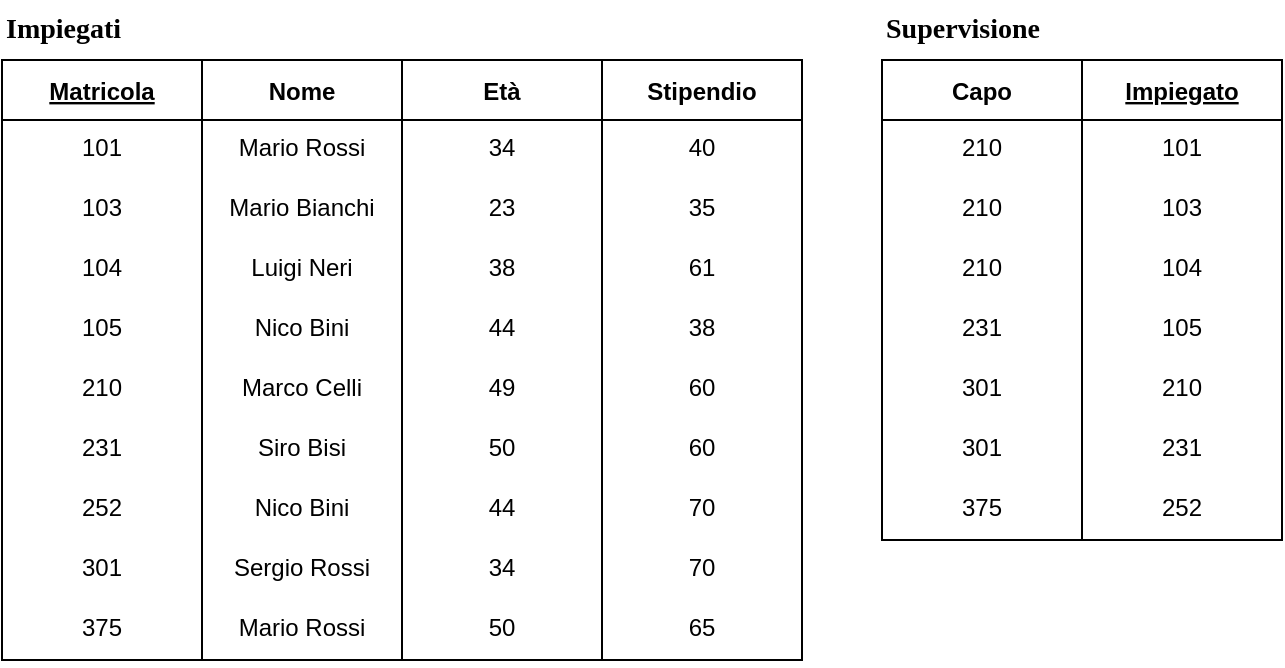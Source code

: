 <mxfile version="20.7.4" type="device"><diagram id="KrRycphu5fPsfTB8jRte" name="Pagina-1"><mxGraphModel dx="989" dy="582" grid="1" gridSize="10" guides="1" tooltips="1" connect="1" arrows="1" fold="1" page="1" pageScale="1" pageWidth="827" pageHeight="1169" math="0" shadow="0"><root><mxCell id="0"/><mxCell id="1" parent="0"/><mxCell id="bEB6cD-XpSalKRO0aOB3-1" value="Impiegati" style="text;html=1;align=left;verticalAlign=middle;resizable=0;points=[];autosize=1;strokeColor=none;fillColor=none;fontStyle=1;fontFamily=Times New Roman;fontSize=14;" vertex="1" parent="1"><mxGeometry x="40" y="240" width="80" height="30" as="geometry"/></mxCell><mxCell id="bEB6cD-XpSalKRO0aOB3-2" value="Matricola" style="swimlane;startSize=30;fontStyle=5" vertex="1" parent="1"><mxGeometry x="40" y="270" width="100" height="300" as="geometry"/></mxCell><mxCell id="bEB6cD-XpSalKRO0aOB3-3" value="101" style="text;strokeColor=none;fillColor=none;spacingLeft=4;spacingRight=4;overflow=hidden;rotatable=0;points=[[0,0.5],[1,0.5]];portConstraint=eastwest;fontSize=12;align=center;" vertex="1" parent="bEB6cD-XpSalKRO0aOB3-2"><mxGeometry y="30" width="100" height="30" as="geometry"/></mxCell><mxCell id="bEB6cD-XpSalKRO0aOB3-4" value="103" style="text;strokeColor=none;fillColor=none;spacingLeft=4;spacingRight=4;overflow=hidden;rotatable=0;points=[[0,0.5],[1,0.5]];portConstraint=eastwest;fontSize=12;align=center;" vertex="1" parent="bEB6cD-XpSalKRO0aOB3-2"><mxGeometry y="60" width="100" height="30" as="geometry"/></mxCell><mxCell id="bEB6cD-XpSalKRO0aOB3-5" value="104" style="text;strokeColor=none;fillColor=none;spacingLeft=4;spacingRight=4;overflow=hidden;rotatable=0;points=[[0,0.5],[1,0.5]];portConstraint=eastwest;fontSize=12;align=center;" vertex="1" parent="bEB6cD-XpSalKRO0aOB3-2"><mxGeometry y="90" width="100" height="30" as="geometry"/></mxCell><mxCell id="bEB6cD-XpSalKRO0aOB3-6" value="Mario Rossi" style="text;strokeColor=none;fillColor=none;spacingLeft=4;spacingRight=4;overflow=hidden;rotatable=0;points=[[0,0.5],[1,0.5]];portConstraint=eastwest;fontSize=12;align=center;" vertex="1" parent="bEB6cD-XpSalKRO0aOB3-2"><mxGeometry x="100" y="30" width="100" height="30" as="geometry"/></mxCell><mxCell id="bEB6cD-XpSalKRO0aOB3-7" value="Mario Bianchi" style="text;strokeColor=none;fillColor=none;spacingLeft=4;spacingRight=4;overflow=hidden;rotatable=0;points=[[0,0.5],[1,0.5]];portConstraint=eastwest;fontSize=12;align=center;" vertex="1" parent="bEB6cD-XpSalKRO0aOB3-2"><mxGeometry x="100" y="60" width="100" height="30" as="geometry"/></mxCell><mxCell id="bEB6cD-XpSalKRO0aOB3-8" value="Luigi Neri" style="text;strokeColor=none;fillColor=none;spacingLeft=4;spacingRight=4;overflow=hidden;rotatable=0;points=[[0,0.5],[1,0.5]];portConstraint=eastwest;fontSize=12;align=center;" vertex="1" parent="bEB6cD-XpSalKRO0aOB3-2"><mxGeometry x="100" y="90" width="100" height="30" as="geometry"/></mxCell><mxCell id="bEB6cD-XpSalKRO0aOB3-66" value="231" style="text;strokeColor=none;fillColor=none;spacingLeft=4;spacingRight=4;overflow=hidden;rotatable=0;points=[[0,0.5],[1,0.5]];portConstraint=eastwest;fontSize=12;align=center;" vertex="1" parent="bEB6cD-XpSalKRO0aOB3-2"><mxGeometry y="180" width="100" height="30" as="geometry"/></mxCell><mxCell id="bEB6cD-XpSalKRO0aOB3-67" value="252" style="text;strokeColor=none;fillColor=none;spacingLeft=4;spacingRight=4;overflow=hidden;rotatable=0;points=[[0,0.5],[1,0.5]];portConstraint=eastwest;fontSize=12;align=center;" vertex="1" parent="bEB6cD-XpSalKRO0aOB3-2"><mxGeometry y="210" width="100" height="30" as="geometry"/></mxCell><mxCell id="bEB6cD-XpSalKRO0aOB3-68" value="301" style="text;strokeColor=none;fillColor=none;spacingLeft=4;spacingRight=4;overflow=hidden;rotatable=0;points=[[0,0.5],[1,0.5]];portConstraint=eastwest;fontSize=12;align=center;" vertex="1" parent="bEB6cD-XpSalKRO0aOB3-2"><mxGeometry y="240" width="100" height="30" as="geometry"/></mxCell><mxCell id="bEB6cD-XpSalKRO0aOB3-69" value="375" style="text;strokeColor=none;fillColor=none;spacingLeft=4;spacingRight=4;overflow=hidden;rotatable=0;points=[[0,0.5],[1,0.5]];portConstraint=eastwest;fontSize=12;align=center;" vertex="1" parent="bEB6cD-XpSalKRO0aOB3-2"><mxGeometry y="270" width="100" height="30" as="geometry"/></mxCell><mxCell id="bEB6cD-XpSalKRO0aOB3-9" value="Nome" style="swimlane;startSize=30;" vertex="1" parent="1"><mxGeometry x="140" y="270" width="100" height="300" as="geometry"/></mxCell><mxCell id="bEB6cD-XpSalKRO0aOB3-70" value="Siro Bisi" style="text;strokeColor=none;fillColor=none;spacingLeft=4;spacingRight=4;overflow=hidden;rotatable=0;points=[[0,0.5],[1,0.5]];portConstraint=eastwest;fontSize=12;align=center;" vertex="1" parent="bEB6cD-XpSalKRO0aOB3-9"><mxGeometry y="180" width="100" height="30" as="geometry"/></mxCell><mxCell id="bEB6cD-XpSalKRO0aOB3-71" value="Nico Bini" style="text;strokeColor=none;fillColor=none;spacingLeft=4;spacingRight=4;overflow=hidden;rotatable=0;points=[[0,0.5],[1,0.5]];portConstraint=eastwest;fontSize=12;align=center;" vertex="1" parent="bEB6cD-XpSalKRO0aOB3-9"><mxGeometry y="210" width="100" height="30" as="geometry"/></mxCell><mxCell id="bEB6cD-XpSalKRO0aOB3-72" value="Sergio Rossi" style="text;strokeColor=none;fillColor=none;spacingLeft=4;spacingRight=4;overflow=hidden;rotatable=0;points=[[0,0.5],[1,0.5]];portConstraint=eastwest;fontSize=12;align=center;" vertex="1" parent="bEB6cD-XpSalKRO0aOB3-9"><mxGeometry y="240" width="100" height="30" as="geometry"/></mxCell><mxCell id="bEB6cD-XpSalKRO0aOB3-73" value="Mario Rossi" style="text;strokeColor=none;fillColor=none;spacingLeft=4;spacingRight=4;overflow=hidden;rotatable=0;points=[[0,0.5],[1,0.5]];portConstraint=eastwest;fontSize=12;align=center;" vertex="1" parent="bEB6cD-XpSalKRO0aOB3-9"><mxGeometry y="270" width="100" height="30" as="geometry"/></mxCell><mxCell id="bEB6cD-XpSalKRO0aOB3-10" value="Stipendio" style="swimlane;startSize=30;" vertex="1" parent="1"><mxGeometry x="340" y="270" width="100" height="300" as="geometry"/></mxCell><mxCell id="bEB6cD-XpSalKRO0aOB3-11" value="40" style="text;strokeColor=none;fillColor=none;spacingLeft=4;spacingRight=4;overflow=hidden;rotatable=0;points=[[0,0.5],[1,0.5]];portConstraint=eastwest;fontSize=12;align=center;" vertex="1" parent="bEB6cD-XpSalKRO0aOB3-10"><mxGeometry y="30" width="100" height="30" as="geometry"/></mxCell><mxCell id="bEB6cD-XpSalKRO0aOB3-12" value="35" style="text;strokeColor=none;fillColor=none;spacingLeft=4;spacingRight=4;overflow=hidden;rotatable=0;points=[[0,0.5],[1,0.5]];portConstraint=eastwest;fontSize=12;align=center;" vertex="1" parent="bEB6cD-XpSalKRO0aOB3-10"><mxGeometry y="60" width="100" height="30" as="geometry"/></mxCell><mxCell id="bEB6cD-XpSalKRO0aOB3-13" value="61" style="text;strokeColor=none;fillColor=none;spacingLeft=4;spacingRight=4;overflow=hidden;rotatable=0;points=[[0,0.5],[1,0.5]];portConstraint=eastwest;fontSize=12;align=center;" vertex="1" parent="bEB6cD-XpSalKRO0aOB3-10"><mxGeometry y="90" width="100" height="30" as="geometry"/></mxCell><mxCell id="bEB6cD-XpSalKRO0aOB3-14" value="38" style="text;strokeColor=none;fillColor=none;spacingLeft=4;spacingRight=4;overflow=hidden;rotatable=0;points=[[0,0.5],[1,0.5]];portConstraint=eastwest;fontSize=12;align=center;" vertex="1" parent="bEB6cD-XpSalKRO0aOB3-10"><mxGeometry y="120" width="100" height="30" as="geometry"/></mxCell><mxCell id="bEB6cD-XpSalKRO0aOB3-15" value="60" style="text;strokeColor=none;fillColor=none;spacingLeft=4;spacingRight=4;overflow=hidden;rotatable=0;points=[[0,0.5],[1,0.5]];portConstraint=eastwest;fontSize=12;align=center;" vertex="1" parent="bEB6cD-XpSalKRO0aOB3-10"><mxGeometry y="150" width="100" height="30" as="geometry"/></mxCell><mxCell id="bEB6cD-XpSalKRO0aOB3-78" value="60" style="text;strokeColor=none;fillColor=none;spacingLeft=4;spacingRight=4;overflow=hidden;rotatable=0;points=[[0,0.5],[1,0.5]];portConstraint=eastwest;fontSize=12;align=center;" vertex="1" parent="bEB6cD-XpSalKRO0aOB3-10"><mxGeometry y="180" width="100" height="30" as="geometry"/></mxCell><mxCell id="bEB6cD-XpSalKRO0aOB3-79" value="70" style="text;strokeColor=none;fillColor=none;spacingLeft=4;spacingRight=4;overflow=hidden;rotatable=0;points=[[0,0.5],[1,0.5]];portConstraint=eastwest;fontSize=12;align=center;" vertex="1" parent="bEB6cD-XpSalKRO0aOB3-10"><mxGeometry y="210" width="100" height="30" as="geometry"/></mxCell><mxCell id="bEB6cD-XpSalKRO0aOB3-80" value="70" style="text;strokeColor=none;fillColor=none;spacingLeft=4;spacingRight=4;overflow=hidden;rotatable=0;points=[[0,0.5],[1,0.5]];portConstraint=eastwest;fontSize=12;align=center;" vertex="1" parent="bEB6cD-XpSalKRO0aOB3-10"><mxGeometry y="240" width="100" height="30" as="geometry"/></mxCell><mxCell id="bEB6cD-XpSalKRO0aOB3-81" value="65" style="text;strokeColor=none;fillColor=none;spacingLeft=4;spacingRight=4;overflow=hidden;rotatable=0;points=[[0,0.5],[1,0.5]];portConstraint=eastwest;fontSize=12;align=center;" vertex="1" parent="bEB6cD-XpSalKRO0aOB3-10"><mxGeometry y="270" width="100" height="30" as="geometry"/></mxCell><mxCell id="bEB6cD-XpSalKRO0aOB3-17" value="105" style="text;strokeColor=none;fillColor=none;spacingLeft=4;spacingRight=4;overflow=hidden;rotatable=0;points=[[0,0.5],[1,0.5]];portConstraint=eastwest;fontSize=12;align=center;" vertex="1" parent="1"><mxGeometry x="40" y="390" width="100" height="30" as="geometry"/></mxCell><mxCell id="bEB6cD-XpSalKRO0aOB3-18" value="210" style="text;strokeColor=none;fillColor=none;spacingLeft=4;spacingRight=4;overflow=hidden;rotatable=0;points=[[0,0.5],[1,0.5]];portConstraint=eastwest;fontSize=12;align=center;" vertex="1" parent="1"><mxGeometry x="40" y="420" width="100" height="30" as="geometry"/></mxCell><mxCell id="bEB6cD-XpSalKRO0aOB3-20" value="Nico Bini" style="text;strokeColor=none;fillColor=none;spacingLeft=4;spacingRight=4;overflow=hidden;rotatable=0;points=[[0,0.5],[1,0.5]];portConstraint=eastwest;fontSize=12;align=center;" vertex="1" parent="1"><mxGeometry x="140" y="390" width="100" height="30" as="geometry"/></mxCell><mxCell id="bEB6cD-XpSalKRO0aOB3-21" value="Marco Celli" style="text;strokeColor=none;fillColor=none;spacingLeft=4;spacingRight=4;overflow=hidden;rotatable=0;points=[[0,0.5],[1,0.5]];portConstraint=eastwest;fontSize=12;align=center;" vertex="1" parent="1"><mxGeometry x="140" y="420" width="100" height="30" as="geometry"/></mxCell><mxCell id="bEB6cD-XpSalKRO0aOB3-23" value="Età" style="swimlane;startSize=30;" vertex="1" parent="1"><mxGeometry x="240" y="270" width="100" height="300" as="geometry"/></mxCell><mxCell id="bEB6cD-XpSalKRO0aOB3-24" value="34" style="text;strokeColor=none;fillColor=none;spacingLeft=4;spacingRight=4;overflow=hidden;rotatable=0;points=[[0,0.5],[1,0.5]];portConstraint=eastwest;fontSize=12;align=center;" vertex="1" parent="bEB6cD-XpSalKRO0aOB3-23"><mxGeometry y="30" width="100" height="30" as="geometry"/></mxCell><mxCell id="bEB6cD-XpSalKRO0aOB3-25" value="23" style="text;strokeColor=none;fillColor=none;spacingLeft=4;spacingRight=4;overflow=hidden;rotatable=0;points=[[0,0.5],[1,0.5]];portConstraint=eastwest;fontSize=12;align=center;" vertex="1" parent="bEB6cD-XpSalKRO0aOB3-23"><mxGeometry y="60" width="100" height="30" as="geometry"/></mxCell><mxCell id="bEB6cD-XpSalKRO0aOB3-26" value="38" style="text;strokeColor=none;fillColor=none;spacingLeft=4;spacingRight=4;overflow=hidden;rotatable=0;points=[[0,0.5],[1,0.5]];portConstraint=eastwest;fontSize=12;align=center;" vertex="1" parent="bEB6cD-XpSalKRO0aOB3-23"><mxGeometry y="90" width="100" height="30" as="geometry"/></mxCell><mxCell id="bEB6cD-XpSalKRO0aOB3-27" value="44" style="text;strokeColor=none;fillColor=none;spacingLeft=4;spacingRight=4;overflow=hidden;rotatable=0;points=[[0,0.5],[1,0.5]];portConstraint=eastwest;fontSize=12;align=center;" vertex="1" parent="bEB6cD-XpSalKRO0aOB3-23"><mxGeometry y="120" width="100" height="30" as="geometry"/></mxCell><mxCell id="bEB6cD-XpSalKRO0aOB3-28" value="49" style="text;strokeColor=none;fillColor=none;spacingLeft=4;spacingRight=4;overflow=hidden;rotatable=0;points=[[0,0.5],[1,0.5]];portConstraint=eastwest;fontSize=12;align=center;" vertex="1" parent="bEB6cD-XpSalKRO0aOB3-23"><mxGeometry y="150" width="100" height="30" as="geometry"/></mxCell><mxCell id="bEB6cD-XpSalKRO0aOB3-74" value="50" style="text;strokeColor=none;fillColor=none;spacingLeft=4;spacingRight=4;overflow=hidden;rotatable=0;points=[[0,0.5],[1,0.5]];portConstraint=eastwest;fontSize=12;align=center;" vertex="1" parent="bEB6cD-XpSalKRO0aOB3-23"><mxGeometry y="180" width="100" height="30" as="geometry"/></mxCell><mxCell id="bEB6cD-XpSalKRO0aOB3-75" value="44" style="text;strokeColor=none;fillColor=none;spacingLeft=4;spacingRight=4;overflow=hidden;rotatable=0;points=[[0,0.5],[1,0.5]];portConstraint=eastwest;fontSize=12;align=center;" vertex="1" parent="bEB6cD-XpSalKRO0aOB3-23"><mxGeometry y="210" width="100" height="30" as="geometry"/></mxCell><mxCell id="bEB6cD-XpSalKRO0aOB3-76" value="34" style="text;strokeColor=none;fillColor=none;spacingLeft=4;spacingRight=4;overflow=hidden;rotatable=0;points=[[0,0.5],[1,0.5]];portConstraint=eastwest;fontSize=12;align=center;" vertex="1" parent="bEB6cD-XpSalKRO0aOB3-23"><mxGeometry y="240" width="100" height="30" as="geometry"/></mxCell><mxCell id="bEB6cD-XpSalKRO0aOB3-77" value="50" style="text;strokeColor=none;fillColor=none;spacingLeft=4;spacingRight=4;overflow=hidden;rotatable=0;points=[[0,0.5],[1,0.5]];portConstraint=eastwest;fontSize=12;align=center;" vertex="1" parent="bEB6cD-XpSalKRO0aOB3-23"><mxGeometry y="270" width="100" height="30" as="geometry"/></mxCell><mxCell id="bEB6cD-XpSalKRO0aOB3-30" value="Supervisione" style="text;html=1;align=left;verticalAlign=middle;resizable=0;points=[];autosize=1;strokeColor=none;fillColor=none;fontStyle=1;fontFamily=Times New Roman;fontSize=14;" vertex="1" parent="1"><mxGeometry x="480" y="240" width="100" height="30" as="geometry"/></mxCell><mxCell id="bEB6cD-XpSalKRO0aOB3-31" value="Capo" style="swimlane;startSize=30;fontStyle=1" vertex="1" parent="1"><mxGeometry x="480" y="270" width="100" height="240" as="geometry"/></mxCell><mxCell id="bEB6cD-XpSalKRO0aOB3-32" value="210" style="text;strokeColor=none;fillColor=none;spacingLeft=4;spacingRight=4;overflow=hidden;rotatable=0;points=[[0,0.5],[1,0.5]];portConstraint=eastwest;fontSize=12;align=center;" vertex="1" parent="bEB6cD-XpSalKRO0aOB3-31"><mxGeometry y="30" width="100" height="30" as="geometry"/></mxCell><mxCell id="bEB6cD-XpSalKRO0aOB3-33" value="210" style="text;strokeColor=none;fillColor=none;spacingLeft=4;spacingRight=4;overflow=hidden;rotatable=0;points=[[0,0.5],[1,0.5]];portConstraint=eastwest;fontSize=12;align=center;" vertex="1" parent="bEB6cD-XpSalKRO0aOB3-31"><mxGeometry y="60" width="100" height="30" as="geometry"/></mxCell><mxCell id="bEB6cD-XpSalKRO0aOB3-34" value="210" style="text;strokeColor=none;fillColor=none;spacingLeft=4;spacingRight=4;overflow=hidden;rotatable=0;points=[[0,0.5],[1,0.5]];portConstraint=eastwest;fontSize=12;align=center;" vertex="1" parent="bEB6cD-XpSalKRO0aOB3-31"><mxGeometry y="90" width="100" height="30" as="geometry"/></mxCell><mxCell id="bEB6cD-XpSalKRO0aOB3-35" value="101" style="text;strokeColor=none;fillColor=none;spacingLeft=4;spacingRight=4;overflow=hidden;rotatable=0;points=[[0,0.5],[1,0.5]];portConstraint=eastwest;fontSize=12;align=center;" vertex="1" parent="bEB6cD-XpSalKRO0aOB3-31"><mxGeometry x="100" y="30" width="100" height="30" as="geometry"/></mxCell><mxCell id="bEB6cD-XpSalKRO0aOB3-36" value="103" style="text;strokeColor=none;fillColor=none;spacingLeft=4;spacingRight=4;overflow=hidden;rotatable=0;points=[[0,0.5],[1,0.5]];portConstraint=eastwest;fontSize=12;align=center;" vertex="1" parent="bEB6cD-XpSalKRO0aOB3-31"><mxGeometry x="100" y="60" width="100" height="30" as="geometry"/></mxCell><mxCell id="bEB6cD-XpSalKRO0aOB3-37" value="104" style="text;strokeColor=none;fillColor=none;spacingLeft=4;spacingRight=4;overflow=hidden;rotatable=0;points=[[0,0.5],[1,0.5]];portConstraint=eastwest;fontSize=12;align=center;" vertex="1" parent="bEB6cD-XpSalKRO0aOB3-31"><mxGeometry x="100" y="90" width="100" height="30" as="geometry"/></mxCell><mxCell id="bEB6cD-XpSalKRO0aOB3-63" value="301" style="text;strokeColor=none;fillColor=none;spacingLeft=4;spacingRight=4;overflow=hidden;rotatable=0;points=[[0,0.5],[1,0.5]];portConstraint=eastwest;fontSize=12;align=center;" vertex="1" parent="bEB6cD-XpSalKRO0aOB3-31"><mxGeometry y="180" width="100" height="30" as="geometry"/></mxCell><mxCell id="bEB6cD-XpSalKRO0aOB3-64" value="231" style="text;strokeColor=none;fillColor=none;spacingLeft=4;spacingRight=4;overflow=hidden;rotatable=0;points=[[0,0.5],[1,0.5]];portConstraint=eastwest;fontSize=12;align=center;" vertex="1" parent="bEB6cD-XpSalKRO0aOB3-31"><mxGeometry x="100" y="180" width="100" height="30" as="geometry"/></mxCell><mxCell id="bEB6cD-XpSalKRO0aOB3-65" value="252" style="text;strokeColor=none;fillColor=none;spacingLeft=4;spacingRight=4;overflow=hidden;rotatable=0;points=[[0,0.5],[1,0.5]];portConstraint=eastwest;fontSize=12;align=center;" vertex="1" parent="bEB6cD-XpSalKRO0aOB3-31"><mxGeometry x="100" y="210" width="100" height="30" as="geometry"/></mxCell><mxCell id="bEB6cD-XpSalKRO0aOB3-59" value="375" style="text;strokeColor=none;fillColor=none;spacingLeft=4;spacingRight=4;overflow=hidden;rotatable=0;points=[[0,0.5],[1,0.5]];portConstraint=eastwest;fontSize=12;align=center;" vertex="1" parent="bEB6cD-XpSalKRO0aOB3-31"><mxGeometry y="210" width="100" height="30" as="geometry"/></mxCell><mxCell id="bEB6cD-XpSalKRO0aOB3-38" value="Impiegato" style="swimlane;startSize=30;fontStyle=5" vertex="1" parent="1"><mxGeometry x="580" y="270" width="100" height="240" as="geometry"/></mxCell><mxCell id="bEB6cD-XpSalKRO0aOB3-46" value="231" style="text;strokeColor=none;fillColor=none;spacingLeft=4;spacingRight=4;overflow=hidden;rotatable=0;points=[[0,0.5],[1,0.5]];portConstraint=eastwest;fontSize=12;align=center;" vertex="1" parent="1"><mxGeometry x="480" y="390" width="100" height="30" as="geometry"/></mxCell><mxCell id="bEB6cD-XpSalKRO0aOB3-47" value="301" style="text;strokeColor=none;fillColor=none;spacingLeft=4;spacingRight=4;overflow=hidden;rotatable=0;points=[[0,0.5],[1,0.5]];portConstraint=eastwest;fontSize=12;align=center;" vertex="1" parent="1"><mxGeometry x="480" y="420" width="100" height="30" as="geometry"/></mxCell><mxCell id="bEB6cD-XpSalKRO0aOB3-49" value="105" style="text;strokeColor=none;fillColor=none;spacingLeft=4;spacingRight=4;overflow=hidden;rotatable=0;points=[[0,0.5],[1,0.5]];portConstraint=eastwest;fontSize=12;align=center;" vertex="1" parent="1"><mxGeometry x="580" y="390" width="100" height="30" as="geometry"/></mxCell><mxCell id="bEB6cD-XpSalKRO0aOB3-50" value="210" style="text;strokeColor=none;fillColor=none;spacingLeft=4;spacingRight=4;overflow=hidden;rotatable=0;points=[[0,0.5],[1,0.5]];portConstraint=eastwest;fontSize=12;align=center;" vertex="1" parent="1"><mxGeometry x="580" y="420" width="100" height="30" as="geometry"/></mxCell></root></mxGraphModel></diagram></mxfile>